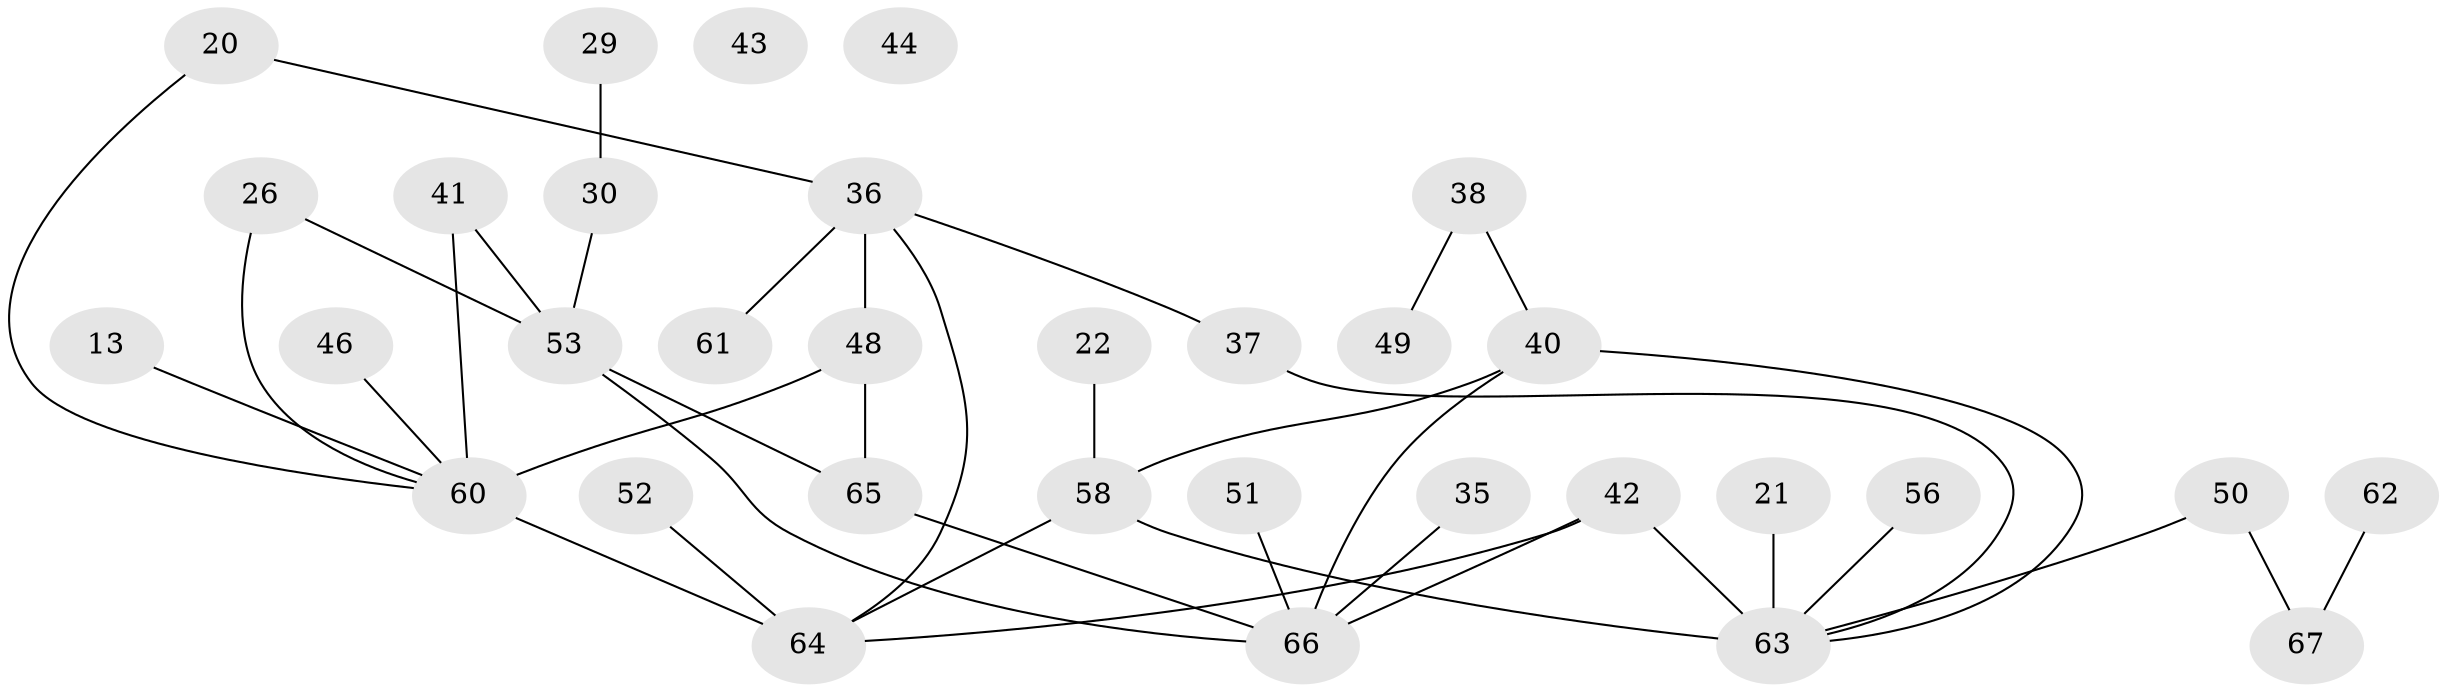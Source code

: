 // original degree distribution, {3: 0.208955223880597, 2: 0.26865671641791045, 4: 0.1791044776119403, 5: 0.05970149253731343, 1: 0.23880597014925373, 6: 0.014925373134328358, 0: 0.029850746268656716}
// Generated by graph-tools (version 1.1) at 2025/40/03/09/25 04:40:13]
// undirected, 33 vertices, 40 edges
graph export_dot {
graph [start="1"]
  node [color=gray90,style=filled];
  13;
  20;
  21;
  22;
  26;
  29;
  30;
  35;
  36 [super="+7"];
  37 [super="+27"];
  38;
  40 [super="+17"];
  41;
  42 [super="+5"];
  43;
  44;
  46;
  48 [super="+23"];
  49;
  50;
  51;
  52;
  53 [super="+39"];
  56;
  58 [super="+16+31+57"];
  60 [super="+19+28+54+45"];
  61;
  62;
  63 [super="+8+59+9"];
  64 [super="+24+55"];
  65 [super="+12+14"];
  66 [super="+47+34"];
  67;
  13 -- 60;
  20 -- 36;
  20 -- 60;
  21 -- 63;
  22 -- 58;
  26 -- 53;
  26 -- 60;
  29 -- 30;
  30 -- 53 [weight=2];
  35 -- 66;
  36 -- 48 [weight=2];
  36 -- 61;
  36 -- 37;
  36 -- 64;
  37 -- 63;
  38 -- 49;
  38 -- 40;
  40 -- 58 [weight=2];
  40 -- 66;
  40 -- 63;
  41 -- 53 [weight=2];
  41 -- 60;
  42 -- 64;
  42 -- 63 [weight=3];
  42 -- 66;
  46 -- 60;
  48 -- 60 [weight=3];
  48 -- 65 [weight=2];
  50 -- 67;
  50 -- 63;
  51 -- 66;
  52 -- 64;
  53 -- 66;
  53 -- 65;
  56 -- 63;
  58 -- 63;
  58 -- 64;
  60 -- 64 [weight=2];
  62 -- 67;
  65 -- 66;
}
